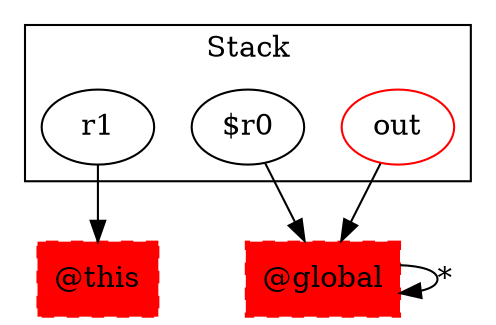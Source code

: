 digraph sample {
  rankDir="LR";
  subgraph cluster_0 {
    label="Stack"
    "r1"; "$r0"; "out"; 
  }
  "r1" -> { "@this"[shape=box]};
  "$r0" -> { "@global"[shape=box]};
  "out" -> { "@global"[shape=box]};
  "@global" -> "@global"[label="*", weight="0.2"]
  "@global"[shape=box, style="filled,dashed"];
  "@this"[shape=box, style="filled,dashed"];
  "out"[color="red"];
  "@global"[color="red"];
  "@this"[color="red"];
}
